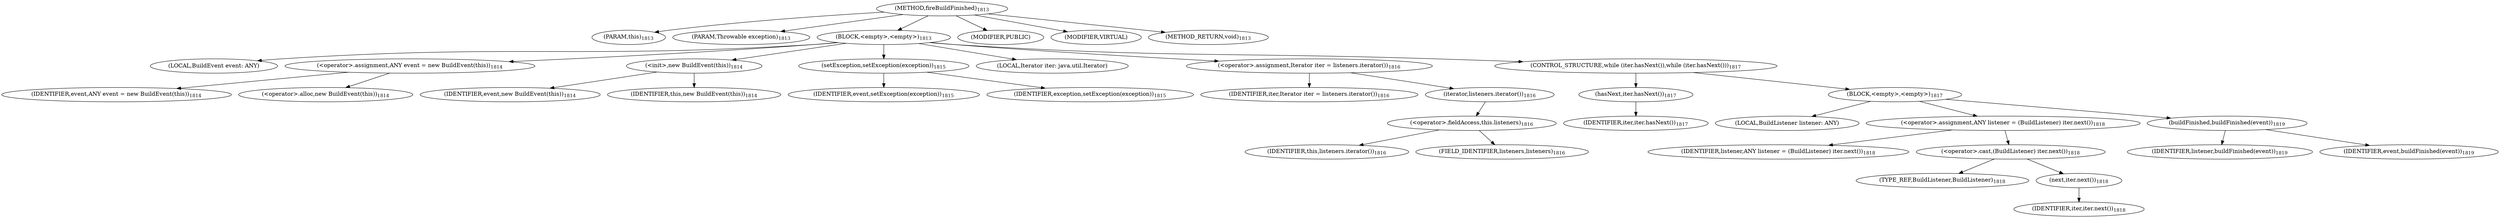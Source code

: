 digraph "fireBuildFinished" {  
"2785" [label = <(METHOD,fireBuildFinished)<SUB>1813</SUB>> ]
"171" [label = <(PARAM,this)<SUB>1813</SUB>> ]
"2786" [label = <(PARAM,Throwable exception)<SUB>1813</SUB>> ]
"2787" [label = <(BLOCK,&lt;empty&gt;,&lt;empty&gt;)<SUB>1813</SUB>> ]
"173" [label = <(LOCAL,BuildEvent event: ANY)> ]
"2788" [label = <(&lt;operator&gt;.assignment,ANY event = new BuildEvent(this))<SUB>1814</SUB>> ]
"2789" [label = <(IDENTIFIER,event,ANY event = new BuildEvent(this))<SUB>1814</SUB>> ]
"2790" [label = <(&lt;operator&gt;.alloc,new BuildEvent(this))<SUB>1814</SUB>> ]
"2791" [label = <(&lt;init&gt;,new BuildEvent(this))<SUB>1814</SUB>> ]
"172" [label = <(IDENTIFIER,event,new BuildEvent(this))<SUB>1814</SUB>> ]
"170" [label = <(IDENTIFIER,this,new BuildEvent(this))<SUB>1814</SUB>> ]
"2792" [label = <(setException,setException(exception))<SUB>1815</SUB>> ]
"2793" [label = <(IDENTIFIER,event,setException(exception))<SUB>1815</SUB>> ]
"2794" [label = <(IDENTIFIER,exception,setException(exception))<SUB>1815</SUB>> ]
"2795" [label = <(LOCAL,Iterator iter: java.util.Iterator)> ]
"2796" [label = <(&lt;operator&gt;.assignment,Iterator iter = listeners.iterator())<SUB>1816</SUB>> ]
"2797" [label = <(IDENTIFIER,iter,Iterator iter = listeners.iterator())<SUB>1816</SUB>> ]
"2798" [label = <(iterator,listeners.iterator())<SUB>1816</SUB>> ]
"2799" [label = <(&lt;operator&gt;.fieldAccess,this.listeners)<SUB>1816</SUB>> ]
"2800" [label = <(IDENTIFIER,this,listeners.iterator())<SUB>1816</SUB>> ]
"2801" [label = <(FIELD_IDENTIFIER,listeners,listeners)<SUB>1816</SUB>> ]
"2802" [label = <(CONTROL_STRUCTURE,while (iter.hasNext()),while (iter.hasNext()))<SUB>1817</SUB>> ]
"2803" [label = <(hasNext,iter.hasNext())<SUB>1817</SUB>> ]
"2804" [label = <(IDENTIFIER,iter,iter.hasNext())<SUB>1817</SUB>> ]
"2805" [label = <(BLOCK,&lt;empty&gt;,&lt;empty&gt;)<SUB>1817</SUB>> ]
"2806" [label = <(LOCAL,BuildListener listener: ANY)> ]
"2807" [label = <(&lt;operator&gt;.assignment,ANY listener = (BuildListener) iter.next())<SUB>1818</SUB>> ]
"2808" [label = <(IDENTIFIER,listener,ANY listener = (BuildListener) iter.next())<SUB>1818</SUB>> ]
"2809" [label = <(&lt;operator&gt;.cast,(BuildListener) iter.next())<SUB>1818</SUB>> ]
"2810" [label = <(TYPE_REF,BuildListener,BuildListener)<SUB>1818</SUB>> ]
"2811" [label = <(next,iter.next())<SUB>1818</SUB>> ]
"2812" [label = <(IDENTIFIER,iter,iter.next())<SUB>1818</SUB>> ]
"2813" [label = <(buildFinished,buildFinished(event))<SUB>1819</SUB>> ]
"2814" [label = <(IDENTIFIER,listener,buildFinished(event))<SUB>1819</SUB>> ]
"2815" [label = <(IDENTIFIER,event,buildFinished(event))<SUB>1819</SUB>> ]
"2816" [label = <(MODIFIER,PUBLIC)> ]
"2817" [label = <(MODIFIER,VIRTUAL)> ]
"2818" [label = <(METHOD_RETURN,void)<SUB>1813</SUB>> ]
  "2785" -> "171" 
  "2785" -> "2786" 
  "2785" -> "2787" 
  "2785" -> "2816" 
  "2785" -> "2817" 
  "2785" -> "2818" 
  "2787" -> "173" 
  "2787" -> "2788" 
  "2787" -> "2791" 
  "2787" -> "2792" 
  "2787" -> "2795" 
  "2787" -> "2796" 
  "2787" -> "2802" 
  "2788" -> "2789" 
  "2788" -> "2790" 
  "2791" -> "172" 
  "2791" -> "170" 
  "2792" -> "2793" 
  "2792" -> "2794" 
  "2796" -> "2797" 
  "2796" -> "2798" 
  "2798" -> "2799" 
  "2799" -> "2800" 
  "2799" -> "2801" 
  "2802" -> "2803" 
  "2802" -> "2805" 
  "2803" -> "2804" 
  "2805" -> "2806" 
  "2805" -> "2807" 
  "2805" -> "2813" 
  "2807" -> "2808" 
  "2807" -> "2809" 
  "2809" -> "2810" 
  "2809" -> "2811" 
  "2811" -> "2812" 
  "2813" -> "2814" 
  "2813" -> "2815" 
}

